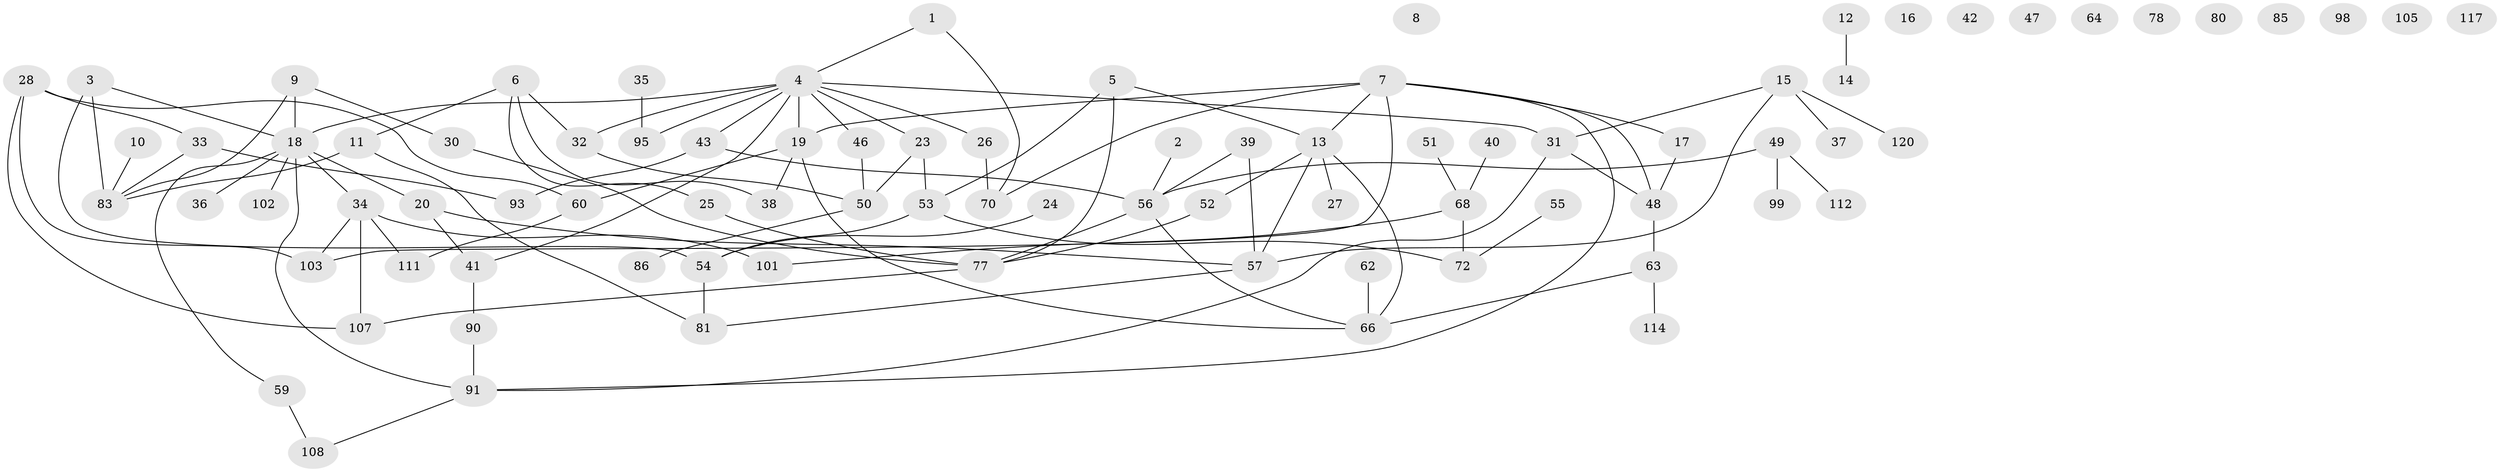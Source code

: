 // Generated by graph-tools (version 1.1) at 2025/23/03/03/25 07:23:28]
// undirected, 85 vertices, 108 edges
graph export_dot {
graph [start="1"]
  node [color=gray90,style=filled];
  1 [super="+45"];
  2 [super="+96"];
  3;
  4 [super="+73"];
  5 [super="+65"];
  6 [super="+104"];
  7 [super="+61"];
  8 [super="+97"];
  9;
  10;
  11;
  12;
  13 [super="+92"];
  14;
  15 [super="+110"];
  16;
  17 [super="+22"];
  18 [super="+29"];
  19 [super="+106"];
  20 [super="+21"];
  23 [super="+84"];
  24;
  25 [super="+44"];
  26;
  27;
  28 [super="+74"];
  30;
  31 [super="+71"];
  32;
  33 [super="+87"];
  34 [super="+121"];
  35;
  36;
  37;
  38;
  39;
  40;
  41 [super="+58"];
  42;
  43 [super="+100"];
  46;
  47;
  48 [super="+119"];
  49 [super="+122"];
  50 [super="+118"];
  51 [super="+67"];
  52 [super="+89"];
  53;
  54;
  55;
  56 [super="+76"];
  57 [super="+69"];
  59;
  60 [super="+75"];
  62;
  63;
  64;
  66 [super="+79"];
  68 [super="+109"];
  70 [super="+94"];
  72 [super="+88"];
  77 [super="+82"];
  78;
  80;
  81;
  83 [super="+115"];
  85;
  86;
  90;
  91 [super="+124"];
  93;
  95 [super="+116"];
  98;
  99;
  101;
  102;
  103;
  105;
  107;
  108 [super="+113"];
  111 [super="+123"];
  112;
  114;
  117;
  120;
  1 -- 70;
  1 -- 4;
  2 -- 56;
  3 -- 54;
  3 -- 18;
  3 -- 83;
  4 -- 23;
  4 -- 26;
  4 -- 32;
  4 -- 43;
  4 -- 46;
  4 -- 31;
  4 -- 18;
  4 -- 19;
  4 -- 95;
  4 -- 41;
  5 -- 13;
  5 -- 53;
  5 -- 77;
  6 -- 32;
  6 -- 38;
  6 -- 11;
  6 -- 25;
  7 -- 48;
  7 -- 103;
  7 -- 13;
  7 -- 17;
  7 -- 70;
  7 -- 91;
  7 -- 19;
  9 -- 18;
  9 -- 30;
  9 -- 83;
  10 -- 83;
  11 -- 81;
  11 -- 83;
  12 -- 14;
  13 -- 27;
  13 -- 66;
  13 -- 57;
  13 -- 52;
  15 -- 37;
  15 -- 57;
  15 -- 120;
  15 -- 31;
  17 -- 48 [weight=2];
  18 -- 20;
  18 -- 36;
  18 -- 59;
  18 -- 91;
  18 -- 102;
  18 -- 34;
  19 -- 66;
  19 -- 38;
  19 -- 60;
  20 -- 41;
  20 -- 57;
  23 -- 53;
  23 -- 50;
  24 -- 54;
  25 -- 77;
  26 -- 70;
  28 -- 103;
  28 -- 60;
  28 -- 33;
  28 -- 107;
  30 -- 77;
  31 -- 48;
  31 -- 91;
  32 -- 50;
  33 -- 93;
  33 -- 83;
  34 -- 101;
  34 -- 103;
  34 -- 107;
  34 -- 111;
  35 -- 95;
  39 -- 56;
  39 -- 57;
  40 -- 68;
  41 -- 90;
  43 -- 56;
  43 -- 93;
  46 -- 50;
  48 -- 63;
  49 -- 112;
  49 -- 56;
  49 -- 99;
  50 -- 86;
  51 -- 68;
  52 -- 77;
  53 -- 54;
  53 -- 72;
  54 -- 81;
  55 -- 72;
  56 -- 66;
  56 -- 77;
  57 -- 81;
  59 -- 108;
  60 -- 111;
  62 -- 66;
  63 -- 66;
  63 -- 114;
  68 -- 101;
  68 -- 72;
  77 -- 107;
  90 -- 91;
  91 -- 108;
}

